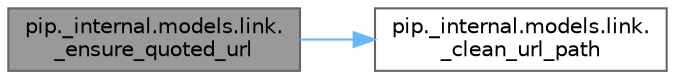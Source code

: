 digraph "pip._internal.models.link._ensure_quoted_url"
{
 // LATEX_PDF_SIZE
  bgcolor="transparent";
  edge [fontname=Helvetica,fontsize=10,labelfontname=Helvetica,labelfontsize=10];
  node [fontname=Helvetica,fontsize=10,shape=box,height=0.2,width=0.4];
  rankdir="LR";
  Node1 [id="Node000001",label="pip._internal.models.link.\l_ensure_quoted_url",height=0.2,width=0.4,color="gray40", fillcolor="grey60", style="filled", fontcolor="black",tooltip=" "];
  Node1 -> Node2 [id="edge1_Node000001_Node000002",color="steelblue1",style="solid",tooltip=" "];
  Node2 [id="Node000002",label="pip._internal.models.link.\l_clean_url_path",height=0.2,width=0.4,color="grey40", fillcolor="white", style="filled",URL="$namespacepip_1_1__internal_1_1models_1_1link.html#a6f9dedf4481baa466267b78aab3151eb",tooltip=" "];
}

